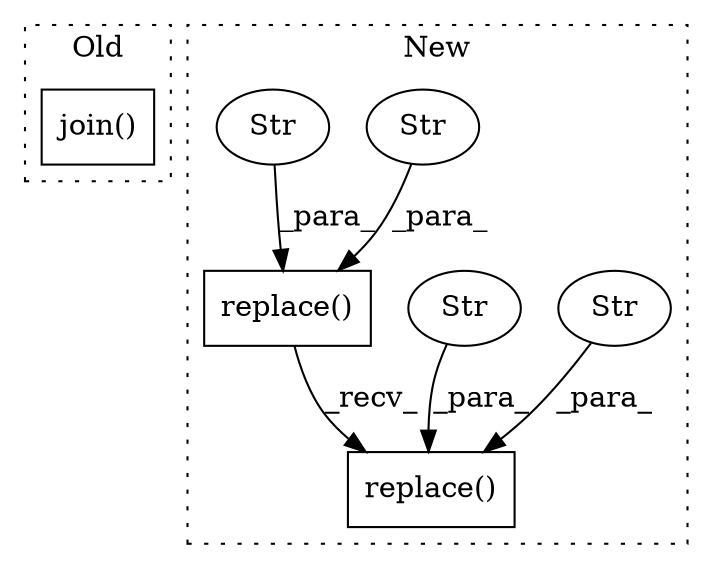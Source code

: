 digraph G {
subgraph cluster0 {
1 [label="join()" a="75" s="9303,9330" l="9,1" shape="box"];
label = "Old";
style="dotted";
}
subgraph cluster1 {
2 [label="replace()" a="75" s="9450,9636" l="176,1" shape="box"];
3 [label="Str" a="66" s="9626" l="6" shape="ellipse"];
4 [label="Str" a="66" s="9634" l="2" shape="ellipse"];
5 [label="replace()" a="75" s="9450,9616" l="139,1" shape="box"];
6 [label="Str" a="66" s="9605" l="11" shape="ellipse"];
7 [label="Str" a="66" s="9589" l="14" shape="ellipse"];
label = "New";
style="dotted";
}
3 -> 2 [label="_para_"];
4 -> 2 [label="_para_"];
5 -> 2 [label="_recv_"];
6 -> 5 [label="_para_"];
7 -> 5 [label="_para_"];
}